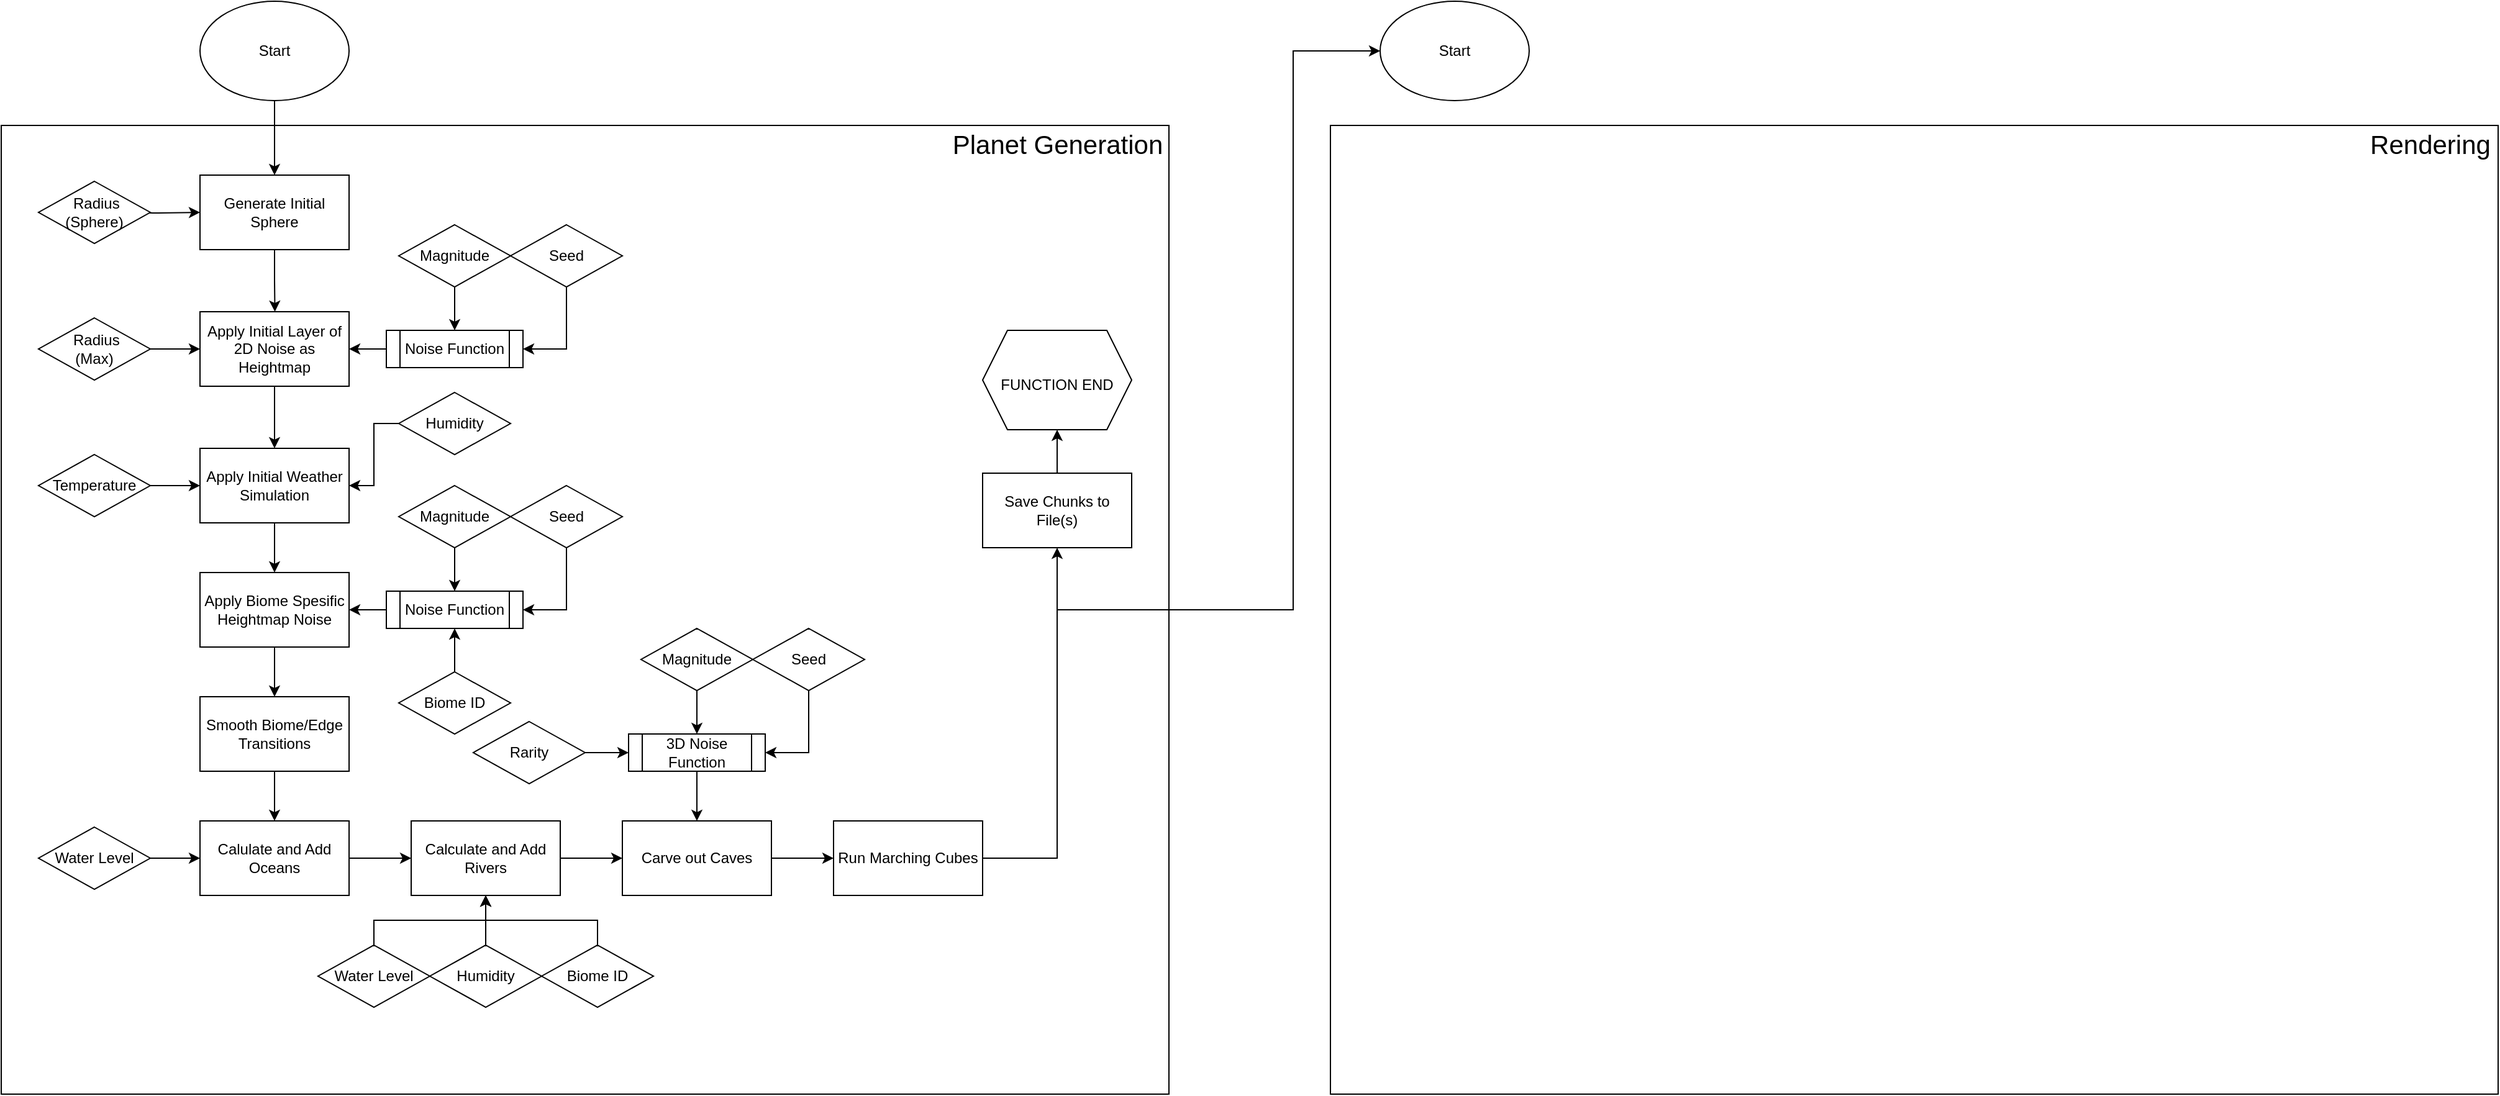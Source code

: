 <mxfile version="15.8.7" type="device"><diagram id="qYkNmfBhLPMLkY8NpH5g" name="Page-1"><mxGraphModel dx="1102" dy="1025" grid="1" gridSize="10" guides="1" tooltips="1" connect="1" arrows="1" fold="1" page="1" pageScale="1" pageWidth="3300" pageHeight="2339" math="0" shadow="0"><root><mxCell id="0"/><mxCell id="1" parent="0"/><mxCell id="Zr7LHcPEGztrwd3gTQam-67" value="" style="rounded=0;whiteSpace=wrap;html=1;" vertex="1" parent="1"><mxGeometry x="1110" y="120" width="940" height="780" as="geometry"/></mxCell><mxCell id="Zr7LHcPEGztrwd3gTQam-22" value="" style="rounded=0;whiteSpace=wrap;html=1;" vertex="1" parent="1"><mxGeometry x="40" y="120" width="940" height="780" as="geometry"/></mxCell><mxCell id="Zr7LHcPEGztrwd3gTQam-2" style="edgeStyle=orthogonalEdgeStyle;rounded=0;orthogonalLoop=1;jettySize=auto;html=1;exitX=0.5;exitY=1;exitDx=0;exitDy=0;" edge="1" parent="1" source="Zr7LHcPEGztrwd3gTQam-1"><mxGeometry relative="1" as="geometry"><mxPoint x="260.286" y="270" as="targetPoint"/></mxGeometry></mxCell><mxCell id="Zr7LHcPEGztrwd3gTQam-1" value="Generate Initial Sphere" style="rounded=0;whiteSpace=wrap;html=1;" vertex="1" parent="1"><mxGeometry x="200" y="160" width="120" height="60" as="geometry"/></mxCell><mxCell id="Zr7LHcPEGztrwd3gTQam-5" value="" style="edgeStyle=orthogonalEdgeStyle;rounded=0;orthogonalLoop=1;jettySize=auto;html=1;" edge="1" parent="1" source="Zr7LHcPEGztrwd3gTQam-3" target="Zr7LHcPEGztrwd3gTQam-4"><mxGeometry relative="1" as="geometry"/></mxCell><mxCell id="Zr7LHcPEGztrwd3gTQam-3" value="Apply Initial Layer of 2D Noise as Heightmap" style="rounded=0;whiteSpace=wrap;html=1;" vertex="1" parent="1"><mxGeometry x="200" y="270" width="120" height="60" as="geometry"/></mxCell><mxCell id="Zr7LHcPEGztrwd3gTQam-30" value="" style="edgeStyle=orthogonalEdgeStyle;rounded=0;orthogonalLoop=1;jettySize=auto;html=1;" edge="1" parent="1" source="Zr7LHcPEGztrwd3gTQam-4" target="Zr7LHcPEGztrwd3gTQam-29"><mxGeometry relative="1" as="geometry"/></mxCell><mxCell id="Zr7LHcPEGztrwd3gTQam-4" value="Apply Initial Weather Simulation" style="rounded=0;whiteSpace=wrap;html=1;" vertex="1" parent="1"><mxGeometry x="200" y="380" width="120" height="60" as="geometry"/></mxCell><mxCell id="Zr7LHcPEGztrwd3gTQam-9" style="edgeStyle=orthogonalEdgeStyle;rounded=0;orthogonalLoop=1;jettySize=auto;html=1;exitX=1;exitY=0.5;exitDx=0;exitDy=0;entryX=0;entryY=0.5;entryDx=0;entryDy=0;" edge="1" parent="1" target="Zr7LHcPEGztrwd3gTQam-1"><mxGeometry relative="1" as="geometry"><mxPoint x="125" y="190" as="sourcePoint"/></mxGeometry></mxCell><mxCell id="Zr7LHcPEGztrwd3gTQam-11" value="&amp;nbsp;Radius (Sphere)" style="rhombus;whiteSpace=wrap;html=1;" vertex="1" parent="1"><mxGeometry x="70" y="165" width="90" height="50" as="geometry"/></mxCell><mxCell id="Zr7LHcPEGztrwd3gTQam-13" style="edgeStyle=orthogonalEdgeStyle;rounded=0;orthogonalLoop=1;jettySize=auto;html=1;exitX=1;exitY=0.5;exitDx=0;exitDy=0;entryX=0;entryY=0.5;entryDx=0;entryDy=0;" edge="1" parent="1" source="Zr7LHcPEGztrwd3gTQam-12" target="Zr7LHcPEGztrwd3gTQam-3"><mxGeometry relative="1" as="geometry"/></mxCell><mxCell id="Zr7LHcPEGztrwd3gTQam-12" value="&amp;nbsp;Radius &lt;br&gt;(Max)" style="rhombus;whiteSpace=wrap;html=1;" vertex="1" parent="1"><mxGeometry x="70" y="275" width="90" height="50" as="geometry"/></mxCell><mxCell id="Zr7LHcPEGztrwd3gTQam-15" style="edgeStyle=orthogonalEdgeStyle;rounded=0;orthogonalLoop=1;jettySize=auto;html=1;entryX=1;entryY=0.5;entryDx=0;entryDy=0;" edge="1" parent="1" source="Zr7LHcPEGztrwd3gTQam-14" target="Zr7LHcPEGztrwd3gTQam-3"><mxGeometry relative="1" as="geometry"/></mxCell><mxCell id="Zr7LHcPEGztrwd3gTQam-14" value="Noise Function" style="shape=process;whiteSpace=wrap;html=1;backgroundOutline=1;" vertex="1" parent="1"><mxGeometry x="350" y="285" width="110" height="30" as="geometry"/></mxCell><mxCell id="Zr7LHcPEGztrwd3gTQam-17" style="edgeStyle=orthogonalEdgeStyle;rounded=0;orthogonalLoop=1;jettySize=auto;html=1;exitX=0.5;exitY=1;exitDx=0;exitDy=0;entryX=0.5;entryY=0;entryDx=0;entryDy=0;" edge="1" parent="1" source="Zr7LHcPEGztrwd3gTQam-16" target="Zr7LHcPEGztrwd3gTQam-1"><mxGeometry relative="1" as="geometry"/></mxCell><mxCell id="Zr7LHcPEGztrwd3gTQam-16" value="Start" style="ellipse;whiteSpace=wrap;html=1;" vertex="1" parent="1"><mxGeometry x="200" y="20" width="120" height="80" as="geometry"/></mxCell><mxCell id="Zr7LHcPEGztrwd3gTQam-19" style="edgeStyle=orthogonalEdgeStyle;rounded=0;orthogonalLoop=1;jettySize=auto;html=1;exitX=0.5;exitY=1;exitDx=0;exitDy=0;entryX=0.5;entryY=0;entryDx=0;entryDy=0;" edge="1" parent="1" source="Zr7LHcPEGztrwd3gTQam-18" target="Zr7LHcPEGztrwd3gTQam-14"><mxGeometry relative="1" as="geometry"/></mxCell><mxCell id="Zr7LHcPEGztrwd3gTQam-18" value="Magnitude" style="rhombus;whiteSpace=wrap;html=1;" vertex="1" parent="1"><mxGeometry x="360" y="200" width="90" height="50" as="geometry"/></mxCell><mxCell id="Zr7LHcPEGztrwd3gTQam-21" style="edgeStyle=orthogonalEdgeStyle;rounded=0;orthogonalLoop=1;jettySize=auto;html=1;exitX=0;exitY=0.5;exitDx=0;exitDy=0;entryX=1;entryY=0.5;entryDx=0;entryDy=0;" edge="1" parent="1" source="Zr7LHcPEGztrwd3gTQam-20" target="Zr7LHcPEGztrwd3gTQam-14"><mxGeometry relative="1" as="geometry"><Array as="points"><mxPoint x="495" y="225"/><mxPoint x="495" y="300"/></Array></mxGeometry></mxCell><mxCell id="Zr7LHcPEGztrwd3gTQam-20" value="Seed" style="rhombus;whiteSpace=wrap;html=1;" vertex="1" parent="1"><mxGeometry x="450" y="200" width="90" height="50" as="geometry"/></mxCell><mxCell id="Zr7LHcPEGztrwd3gTQam-23" value="Planet Generation" style="text;html=1;align=center;verticalAlign=middle;resizable=0;points=[];autosize=1;strokeColor=none;fillColor=none;fontSize=21;" vertex="1" parent="1"><mxGeometry x="800" y="120" width="180" height="30" as="geometry"/></mxCell><mxCell id="Zr7LHcPEGztrwd3gTQam-25" style="edgeStyle=orthogonalEdgeStyle;rounded=0;orthogonalLoop=1;jettySize=auto;html=1;entryX=0;entryY=0.5;entryDx=0;entryDy=0;" edge="1" parent="1" source="Zr7LHcPEGztrwd3gTQam-24" target="Zr7LHcPEGztrwd3gTQam-4"><mxGeometry relative="1" as="geometry"/></mxCell><mxCell id="Zr7LHcPEGztrwd3gTQam-24" value="Temperature" style="rhombus;whiteSpace=wrap;html=1;" vertex="1" parent="1"><mxGeometry x="70" y="385" width="90" height="50" as="geometry"/></mxCell><mxCell id="Zr7LHcPEGztrwd3gTQam-27" style="edgeStyle=orthogonalEdgeStyle;rounded=0;orthogonalLoop=1;jettySize=auto;html=1;exitX=0;exitY=0.5;exitDx=0;exitDy=0;entryX=1;entryY=0.5;entryDx=0;entryDy=0;" edge="1" parent="1" source="Zr7LHcPEGztrwd3gTQam-26" target="Zr7LHcPEGztrwd3gTQam-4"><mxGeometry relative="1" as="geometry"/></mxCell><mxCell id="Zr7LHcPEGztrwd3gTQam-26" value="Humidity" style="rhombus;whiteSpace=wrap;html=1;" vertex="1" parent="1"><mxGeometry x="360" y="335" width="90" height="50" as="geometry"/></mxCell><mxCell id="Zr7LHcPEGztrwd3gTQam-40" value="" style="edgeStyle=orthogonalEdgeStyle;rounded=0;orthogonalLoop=1;jettySize=auto;html=1;" edge="1" parent="1" source="Zr7LHcPEGztrwd3gTQam-29" target="Zr7LHcPEGztrwd3gTQam-39"><mxGeometry relative="1" as="geometry"/></mxCell><mxCell id="Zr7LHcPEGztrwd3gTQam-29" value="Apply Biome Spesific Heightmap Noise" style="rounded=0;whiteSpace=wrap;html=1;" vertex="1" parent="1"><mxGeometry x="200" y="480" width="120" height="60" as="geometry"/></mxCell><mxCell id="Zr7LHcPEGztrwd3gTQam-32" style="edgeStyle=orthogonalEdgeStyle;rounded=0;orthogonalLoop=1;jettySize=auto;html=1;entryX=1;entryY=0.5;entryDx=0;entryDy=0;" edge="1" parent="1" source="Zr7LHcPEGztrwd3gTQam-31" target="Zr7LHcPEGztrwd3gTQam-29"><mxGeometry relative="1" as="geometry"/></mxCell><mxCell id="Zr7LHcPEGztrwd3gTQam-31" value="Noise Function" style="shape=process;whiteSpace=wrap;html=1;backgroundOutline=1;" vertex="1" parent="1"><mxGeometry x="350" y="495" width="110" height="30" as="geometry"/></mxCell><mxCell id="Zr7LHcPEGztrwd3gTQam-33" style="edgeStyle=orthogonalEdgeStyle;rounded=0;orthogonalLoop=1;jettySize=auto;html=1;exitX=0.5;exitY=1;exitDx=0;exitDy=0;entryX=0.5;entryY=0;entryDx=0;entryDy=0;" edge="1" parent="1" source="Zr7LHcPEGztrwd3gTQam-34"><mxGeometry relative="1" as="geometry"><mxPoint x="405" y="495" as="targetPoint"/></mxGeometry></mxCell><mxCell id="Zr7LHcPEGztrwd3gTQam-34" value="Magnitude" style="rhombus;whiteSpace=wrap;html=1;" vertex="1" parent="1"><mxGeometry x="360" y="410" width="90" height="50" as="geometry"/></mxCell><mxCell id="Zr7LHcPEGztrwd3gTQam-35" style="edgeStyle=orthogonalEdgeStyle;rounded=0;orthogonalLoop=1;jettySize=auto;html=1;exitX=0;exitY=0.5;exitDx=0;exitDy=0;entryX=1;entryY=0.5;entryDx=0;entryDy=0;" edge="1" parent="1" source="Zr7LHcPEGztrwd3gTQam-36"><mxGeometry relative="1" as="geometry"><mxPoint x="460" y="510" as="targetPoint"/><Array as="points"><mxPoint x="495" y="435"/><mxPoint x="495" y="510"/></Array></mxGeometry></mxCell><mxCell id="Zr7LHcPEGztrwd3gTQam-36" value="Seed" style="rhombus;whiteSpace=wrap;html=1;" vertex="1" parent="1"><mxGeometry x="450" y="410" width="90" height="50" as="geometry"/></mxCell><mxCell id="Zr7LHcPEGztrwd3gTQam-38" style="edgeStyle=orthogonalEdgeStyle;rounded=0;orthogonalLoop=1;jettySize=auto;html=1;exitX=0.5;exitY=0;exitDx=0;exitDy=0;entryX=0.5;entryY=1;entryDx=0;entryDy=0;" edge="1" parent="1" source="Zr7LHcPEGztrwd3gTQam-37" target="Zr7LHcPEGztrwd3gTQam-31"><mxGeometry relative="1" as="geometry"/></mxCell><mxCell id="Zr7LHcPEGztrwd3gTQam-37" value="Biome ID" style="rhombus;whiteSpace=wrap;html=1;" vertex="1" parent="1"><mxGeometry x="360" y="560" width="90" height="50" as="geometry"/></mxCell><mxCell id="Zr7LHcPEGztrwd3gTQam-42" value="" style="edgeStyle=orthogonalEdgeStyle;rounded=0;orthogonalLoop=1;jettySize=auto;html=1;" edge="1" parent="1" source="Zr7LHcPEGztrwd3gTQam-39" target="Zr7LHcPEGztrwd3gTQam-41"><mxGeometry relative="1" as="geometry"/></mxCell><mxCell id="Zr7LHcPEGztrwd3gTQam-39" value="Smooth Biome/Edge Transitions" style="rounded=0;whiteSpace=wrap;html=1;" vertex="1" parent="1"><mxGeometry x="200" y="580" width="120" height="60" as="geometry"/></mxCell><mxCell id="Zr7LHcPEGztrwd3gTQam-47" value="" style="edgeStyle=orthogonalEdgeStyle;rounded=0;orthogonalLoop=1;jettySize=auto;html=1;" edge="1" parent="1" source="Zr7LHcPEGztrwd3gTQam-41" target="Zr7LHcPEGztrwd3gTQam-46"><mxGeometry relative="1" as="geometry"/></mxCell><mxCell id="Zr7LHcPEGztrwd3gTQam-41" value="Calulate and Add Oceans" style="rounded=0;whiteSpace=wrap;html=1;" vertex="1" parent="1"><mxGeometry x="200" y="680" width="120" height="60" as="geometry"/></mxCell><mxCell id="Zr7LHcPEGztrwd3gTQam-44" style="edgeStyle=orthogonalEdgeStyle;rounded=0;orthogonalLoop=1;jettySize=auto;html=1;exitX=1;exitY=0.5;exitDx=0;exitDy=0;entryX=0;entryY=0.5;entryDx=0;entryDy=0;" edge="1" parent="1" source="Zr7LHcPEGztrwd3gTQam-43" target="Zr7LHcPEGztrwd3gTQam-41"><mxGeometry relative="1" as="geometry"/></mxCell><mxCell id="Zr7LHcPEGztrwd3gTQam-43" value="Water Level" style="rhombus;whiteSpace=wrap;html=1;" vertex="1" parent="1"><mxGeometry x="70" y="685" width="90" height="50" as="geometry"/></mxCell><mxCell id="Zr7LHcPEGztrwd3gTQam-55" value="" style="edgeStyle=orthogonalEdgeStyle;rounded=0;orthogonalLoop=1;jettySize=auto;html=1;" edge="1" parent="1" source="Zr7LHcPEGztrwd3gTQam-46" target="Zr7LHcPEGztrwd3gTQam-54"><mxGeometry relative="1" as="geometry"/></mxCell><mxCell id="Zr7LHcPEGztrwd3gTQam-46" value="Calculate and Add Rivers" style="rounded=0;whiteSpace=wrap;html=1;" vertex="1" parent="1"><mxGeometry x="370" y="680" width="120" height="60" as="geometry"/></mxCell><mxCell id="Zr7LHcPEGztrwd3gTQam-49" style="edgeStyle=orthogonalEdgeStyle;rounded=0;orthogonalLoop=1;jettySize=auto;html=1;entryX=0.5;entryY=1;entryDx=0;entryDy=0;" edge="1" parent="1" source="Zr7LHcPEGztrwd3gTQam-48" target="Zr7LHcPEGztrwd3gTQam-46"><mxGeometry relative="1" as="geometry"/></mxCell><mxCell id="Zr7LHcPEGztrwd3gTQam-48" value="Water Level" style="rhombus;whiteSpace=wrap;html=1;" vertex="1" parent="1"><mxGeometry x="295" y="780" width="90" height="50" as="geometry"/></mxCell><mxCell id="Zr7LHcPEGztrwd3gTQam-51" style="edgeStyle=orthogonalEdgeStyle;rounded=0;orthogonalLoop=1;jettySize=auto;html=1;exitX=0.5;exitY=0;exitDx=0;exitDy=0;entryX=0.5;entryY=1;entryDx=0;entryDy=0;" edge="1" parent="1" source="Zr7LHcPEGztrwd3gTQam-50" target="Zr7LHcPEGztrwd3gTQam-46"><mxGeometry relative="1" as="geometry"/></mxCell><mxCell id="Zr7LHcPEGztrwd3gTQam-50" value="Biome ID" style="rhombus;whiteSpace=wrap;html=1;" vertex="1" parent="1"><mxGeometry x="475" y="780" width="90" height="50" as="geometry"/></mxCell><mxCell id="Zr7LHcPEGztrwd3gTQam-53" style="edgeStyle=orthogonalEdgeStyle;rounded=0;orthogonalLoop=1;jettySize=auto;html=1;exitX=0.5;exitY=0;exitDx=0;exitDy=0;entryX=0.5;entryY=1;entryDx=0;entryDy=0;" edge="1" parent="1" source="Zr7LHcPEGztrwd3gTQam-52" target="Zr7LHcPEGztrwd3gTQam-46"><mxGeometry relative="1" as="geometry"/></mxCell><mxCell id="Zr7LHcPEGztrwd3gTQam-52" value="Humidity" style="rhombus;whiteSpace=wrap;html=1;" vertex="1" parent="1"><mxGeometry x="385" y="780" width="90" height="50" as="geometry"/></mxCell><mxCell id="Zr7LHcPEGztrwd3gTQam-65" value="" style="edgeStyle=orthogonalEdgeStyle;rounded=0;orthogonalLoop=1;jettySize=auto;html=1;" edge="1" parent="1" source="Zr7LHcPEGztrwd3gTQam-54" target="Zr7LHcPEGztrwd3gTQam-64"><mxGeometry relative="1" as="geometry"/></mxCell><mxCell id="Zr7LHcPEGztrwd3gTQam-54" value="Carve out Caves" style="rounded=0;whiteSpace=wrap;html=1;" vertex="1" parent="1"><mxGeometry x="540" y="680" width="120" height="60" as="geometry"/></mxCell><mxCell id="Zr7LHcPEGztrwd3gTQam-61" style="edgeStyle=orthogonalEdgeStyle;rounded=0;orthogonalLoop=1;jettySize=auto;html=1;exitX=0.5;exitY=1;exitDx=0;exitDy=0;entryX=0.5;entryY=0;entryDx=0;entryDy=0;" edge="1" parent="1" source="Zr7LHcPEGztrwd3gTQam-56" target="Zr7LHcPEGztrwd3gTQam-54"><mxGeometry relative="1" as="geometry"/></mxCell><mxCell id="Zr7LHcPEGztrwd3gTQam-56" value="3D Noise Function" style="shape=process;whiteSpace=wrap;html=1;backgroundOutline=1;" vertex="1" parent="1"><mxGeometry x="545" y="610" width="110" height="30" as="geometry"/></mxCell><mxCell id="Zr7LHcPEGztrwd3gTQam-58" style="edgeStyle=orthogonalEdgeStyle;rounded=0;orthogonalLoop=1;jettySize=auto;html=1;exitX=0.5;exitY=1;exitDx=0;exitDy=0;entryX=0.5;entryY=0;entryDx=0;entryDy=0;" edge="1" parent="1" source="Zr7LHcPEGztrwd3gTQam-57" target="Zr7LHcPEGztrwd3gTQam-56"><mxGeometry relative="1" as="geometry"/></mxCell><mxCell id="Zr7LHcPEGztrwd3gTQam-57" value="Magnitude" style="rhombus;whiteSpace=wrap;html=1;" vertex="1" parent="1"><mxGeometry x="555" y="525" width="90" height="50" as="geometry"/></mxCell><mxCell id="Zr7LHcPEGztrwd3gTQam-59" style="edgeStyle=orthogonalEdgeStyle;rounded=0;orthogonalLoop=1;jettySize=auto;html=1;exitX=0;exitY=0.5;exitDx=0;exitDy=0;entryX=1;entryY=0.5;entryDx=0;entryDy=0;" edge="1" parent="1" source="Zr7LHcPEGztrwd3gTQam-60"><mxGeometry relative="1" as="geometry"><mxPoint x="655" y="625" as="targetPoint"/><Array as="points"><mxPoint x="690" y="550"/><mxPoint x="690" y="625"/></Array></mxGeometry></mxCell><mxCell id="Zr7LHcPEGztrwd3gTQam-60" value="Seed" style="rhombus;whiteSpace=wrap;html=1;" vertex="1" parent="1"><mxGeometry x="645" y="525" width="90" height="50" as="geometry"/></mxCell><mxCell id="Zr7LHcPEGztrwd3gTQam-63" style="edgeStyle=orthogonalEdgeStyle;rounded=0;orthogonalLoop=1;jettySize=auto;html=1;exitX=1;exitY=0.5;exitDx=0;exitDy=0;entryX=0;entryY=0.5;entryDx=0;entryDy=0;" edge="1" parent="1" source="Zr7LHcPEGztrwd3gTQam-62" target="Zr7LHcPEGztrwd3gTQam-56"><mxGeometry relative="1" as="geometry"/></mxCell><mxCell id="Zr7LHcPEGztrwd3gTQam-62" value="Rarity" style="rhombus;whiteSpace=wrap;html=1;" vertex="1" parent="1"><mxGeometry x="420" y="600" width="90" height="50" as="geometry"/></mxCell><mxCell id="Zr7LHcPEGztrwd3gTQam-70" style="edgeStyle=orthogonalEdgeStyle;rounded=0;orthogonalLoop=1;jettySize=auto;html=1;exitX=1;exitY=0.5;exitDx=0;exitDy=0;entryX=0;entryY=0.5;entryDx=0;entryDy=0;fontSize=21;" edge="1" parent="1" source="Zr7LHcPEGztrwd3gTQam-64" target="Zr7LHcPEGztrwd3gTQam-76"><mxGeometry relative="1" as="geometry"><Array as="points"><mxPoint x="890" y="710"/><mxPoint x="890" y="510"/><mxPoint x="1080" y="510"/><mxPoint x="1080" y="60"/></Array></mxGeometry></mxCell><mxCell id="Zr7LHcPEGztrwd3gTQam-72" style="edgeStyle=orthogonalEdgeStyle;rounded=0;orthogonalLoop=1;jettySize=auto;html=1;exitX=1;exitY=0.5;exitDx=0;exitDy=0;entryX=0.5;entryY=1;entryDx=0;entryDy=0;fontSize=21;" edge="1" parent="1" source="Zr7LHcPEGztrwd3gTQam-64" target="Zr7LHcPEGztrwd3gTQam-71"><mxGeometry relative="1" as="geometry"/></mxCell><mxCell id="Zr7LHcPEGztrwd3gTQam-64" value="Run Marching Cubes" style="rounded=0;whiteSpace=wrap;html=1;" vertex="1" parent="1"><mxGeometry x="710" y="680" width="120" height="60" as="geometry"/></mxCell><mxCell id="Zr7LHcPEGztrwd3gTQam-68" value="Rendering" style="text;html=1;align=center;verticalAlign=middle;resizable=0;points=[];autosize=1;strokeColor=none;fillColor=none;fontSize=21;" vertex="1" parent="1"><mxGeometry x="1940" y="120" width="110" height="30" as="geometry"/></mxCell><mxCell id="Zr7LHcPEGztrwd3gTQam-74" style="edgeStyle=orthogonalEdgeStyle;rounded=0;orthogonalLoop=1;jettySize=auto;html=1;exitX=0.5;exitY=0;exitDx=0;exitDy=0;entryX=0.5;entryY=1;entryDx=0;entryDy=0;fontSize=21;" edge="1" parent="1" source="Zr7LHcPEGztrwd3gTQam-71"><mxGeometry relative="1" as="geometry"><mxPoint x="890" y="365" as="targetPoint"/></mxGeometry></mxCell><mxCell id="Zr7LHcPEGztrwd3gTQam-71" value="Save Chunks to File(s)" style="rounded=0;whiteSpace=wrap;html=1;" vertex="1" parent="1"><mxGeometry x="830" y="400" width="120" height="60" as="geometry"/></mxCell><mxCell id="Zr7LHcPEGztrwd3gTQam-75" value="&lt;font style=&quot;font-size: 12px&quot;&gt;FUNCTION END&lt;/font&gt;" style="shape=hexagon;perimeter=hexagonPerimeter2;whiteSpace=wrap;html=1;fixedSize=1;fontSize=21;" vertex="1" parent="1"><mxGeometry x="830" y="285" width="120" height="80" as="geometry"/></mxCell><mxCell id="Zr7LHcPEGztrwd3gTQam-76" value="Start" style="ellipse;whiteSpace=wrap;html=1;" vertex="1" parent="1"><mxGeometry x="1150" y="20" width="120" height="80" as="geometry"/></mxCell></root></mxGraphModel></diagram></mxfile>